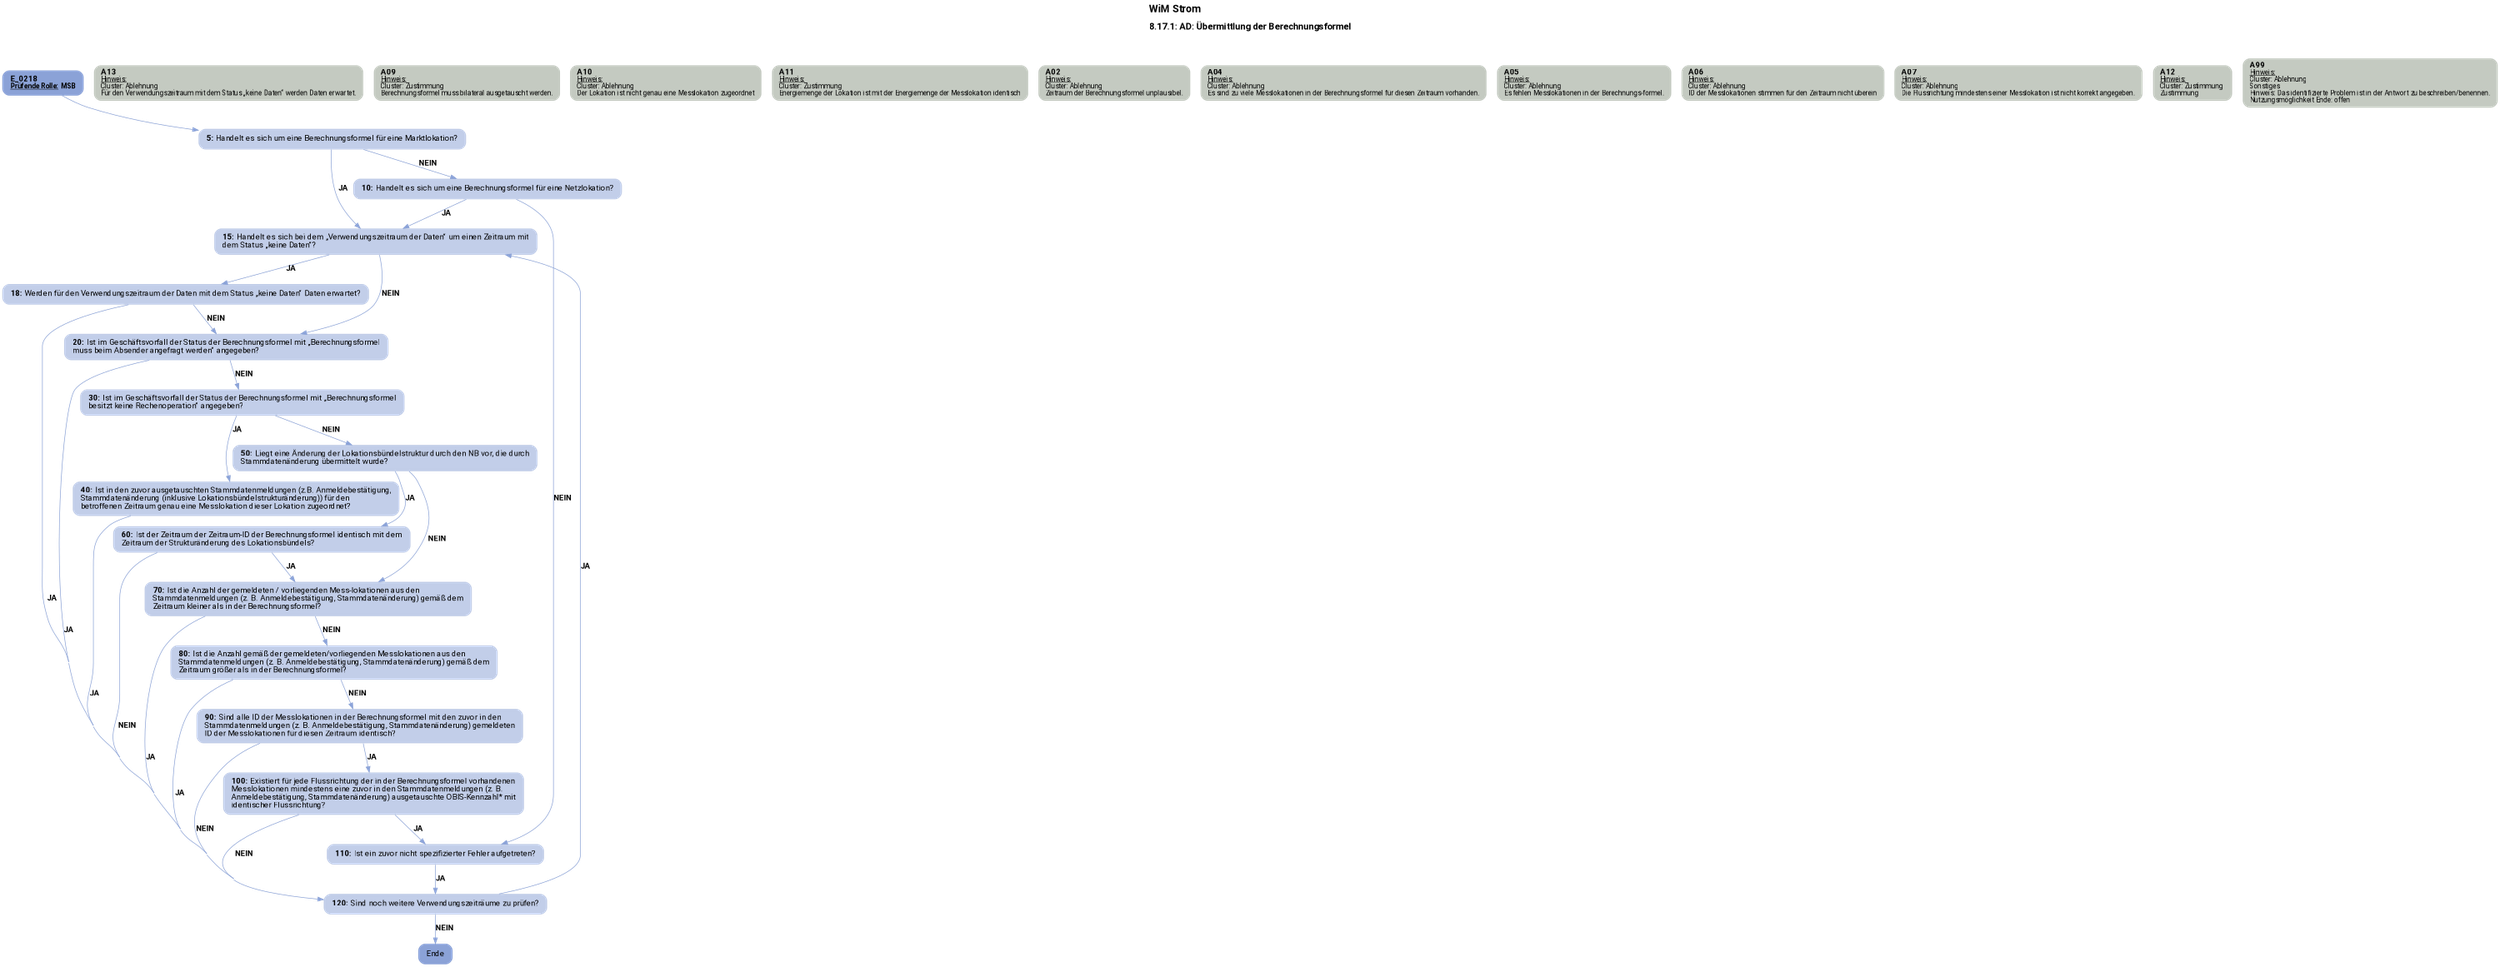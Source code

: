 digraph D {
    labelloc="t";
    label=<<B><FONT POINT-SIZE="18">WiM Strom</FONT></B><BR align="left"/><BR/><B><FONT POINT-SIZE="16">8.17.1: AD: Übermittlung der Berechnungsformel</FONT></B><BR align="left"/><BR/><BR/><BR/>>;
    ratio="compress";
    concentrate=true;
    pack=true;
    rankdir=TB;
    packmode="array";
    size="20,20";
    "Start" [margin="0.2,0.12", shape=box, style="filled,rounded", penwidth=0.0, fillcolor="#8ba2d7", label=<<B>E_0218</B><BR align="left"/><FONT point-size="12"><B><U>Prüfende Rolle:</U> MSB</B></FONT><BR align="center"/>>, fontname="Roboto, sans-serif"];
    "5" [margin="0.2,0.12", shape=box, style="filled,rounded", penwidth=0.0, fillcolor="#c2cee9", label=<<B>5: </B>Handelt es sich um eine Berechnungsformel für eine Marktlokation?<BR align="left"/>>, fontname="Roboto, sans-serif"];
    "10" [margin="0.2,0.12", shape=box, style="filled,rounded", penwidth=0.0, fillcolor="#c2cee9", label=<<B>10: </B>Handelt es sich um eine Berechnungsformel für eine Netzlokation?<BR align="left"/>>, fontname="Roboto, sans-serif"];
    "15" [margin="0.2,0.12", shape=box, style="filled,rounded", penwidth=0.0, fillcolor="#c2cee9", label=<<B>15: </B>Handelt es sich bei dem „Verwendungszeitraum der Daten“ um einen Zeitraum mit<BR align="left"/>dem Status „keine Daten“?<BR align="left"/>>, fontname="Roboto, sans-serif"];
    "18" [margin="0.2,0.12", shape=box, style="filled,rounded", penwidth=0.0, fillcolor="#c2cee9", label=<<B>18: </B>Werden für den Verwendungszeitraum der Daten mit dem Status „keine Daten“ Daten erwartet?<BR align="left"/>>, fontname="Roboto, sans-serif"];
    "A13" [margin="0.17,0.08", shape=box, style="filled,rounded", penwidth=0.0, fillcolor="#c4cac1", label=<<B>A13</B><BR align="left"/><FONT point-size="12"><U>Hinweis:</U><BR align="left"/>Cluster: Ablehnung<BR align="left"/>Für den Verwendungszeitraum mit dem Status „keine Daten“ werden Daten erwartet.<BR align="left"/></FONT>>, fontname="Roboto, sans-serif"];
    "20" [margin="0.2,0.12", shape=box, style="filled,rounded", penwidth=0.0, fillcolor="#c2cee9", label=<<B>20: </B>Ist im Geschäftsvorfall der Status der Berechnungsformel mit „Berechnungsformel<BR align="left"/>muss beim Absender angefragt werden“ angegeben?<BR align="left"/>>, fontname="Roboto, sans-serif"];
    "A09" [margin="0.17,0.08", shape=box, style="filled,rounded", penwidth=0.0, fillcolor="#c4cac1", label=<<B>A09</B><BR align="left"/><FONT point-size="12"><U>Hinweis:</U><BR align="left"/>Cluster: Zustimmung<BR align="left"/>Berechnungsformel muss bilateral ausgetauscht werden.<BR align="left"/></FONT>>, fontname="Roboto, sans-serif"];
    "30" [margin="0.2,0.12", shape=box, style="filled,rounded", penwidth=0.0, fillcolor="#c2cee9", label=<<B>30: </B>Ist im Geschäftsvorfall der Status der Berechnungsformel mit „Berechnungsformel<BR align="left"/>besitzt keine Rechenoperation“ angegeben?<BR align="left"/>>, fontname="Roboto, sans-serif"];
    "40" [margin="0.2,0.12", shape=box, style="filled,rounded", penwidth=0.0, fillcolor="#c2cee9", label=<<B>40: </B>Ist in den zuvor ausgetauschten Stammdatenmeldungen (z.B. Anmeldebestätigung,<BR align="left"/>Stammdatenänderung (inklusive Lokationsbündelstrukturänderung)) für den<BR align="left"/>betroffenen Zeitraum genau eine Messlokation dieser Lokation zugeordnet?<BR align="left"/>>, fontname="Roboto, sans-serif"];
    "A10" [margin="0.17,0.08", shape=box, style="filled,rounded", penwidth=0.0, fillcolor="#c4cac1", label=<<B>A10</B><BR align="left"/><FONT point-size="12"><U>Hinweis:</U><BR align="left"/>Cluster: Ablehnung<BR align="left"/>Der Lokation ist nicht genau eine Messlokation zugeordnet<BR align="left"/></FONT>>, fontname="Roboto, sans-serif"];
    "A11" [margin="0.17,0.08", shape=box, style="filled,rounded", penwidth=0.0, fillcolor="#c4cac1", label=<<B>A11</B><BR align="left"/><FONT point-size="12"><U>Hinweis:</U><BR align="left"/>Cluster: Zustimmung<BR align="left"/>Energiemenge der Lokation ist mit der Energiemenge der Messlokation identisch<BR align="left"/></FONT>>, fontname="Roboto, sans-serif"];
    "50" [margin="0.2,0.12", shape=box, style="filled,rounded", penwidth=0.0, fillcolor="#c2cee9", label=<<B>50: </B>Liegt eine Änderung der Lokationsbündelstruktur durch den NB vor, die durch<BR align="left"/>Stammdatenänderung übermittelt wurde?<BR align="left"/>>, fontname="Roboto, sans-serif"];
    "60" [margin="0.2,0.12", shape=box, style="filled,rounded", penwidth=0.0, fillcolor="#c2cee9", label=<<B>60: </B>Ist der Zeitraum der Zeitraum-ID der Berechnungsformel identisch mit dem<BR align="left"/>Zeitraum der Strukturänderung des Lokationsbündels?<BR align="left"/>>, fontname="Roboto, sans-serif"];
    "A02" [margin="0.17,0.08", shape=box, style="filled,rounded", penwidth=0.0, fillcolor="#c4cac1", label=<<B>A02</B><BR align="left"/><FONT point-size="12"><U>Hinweis:</U><BR align="left"/>Cluster: Ablehnung<BR align="left"/>Zeitraum der Berechnungsformel unplausibel.<BR align="left"/></FONT>>, fontname="Roboto, sans-serif"];
    "70" [margin="0.2,0.12", shape=box, style="filled,rounded", penwidth=0.0, fillcolor="#c2cee9", label=<<B>70: </B>Ist die Anzahl der gemeldeten / vorliegenden Mess-lokationen aus den<BR align="left"/>Stammdatenmeldungen (z. B. Anmeldebestätigung, Stammdatenänderung) gemäß dem<BR align="left"/>Zeitraum kleiner als in der Berechnungsformel?<BR align="left"/>>, fontname="Roboto, sans-serif"];
    "A04" [margin="0.17,0.08", shape=box, style="filled,rounded", penwidth=0.0, fillcolor="#c4cac1", label=<<B>A04</B><BR align="left"/><FONT point-size="12"><U>Hinweis:</U><BR align="left"/>Cluster: Ablehnung<BR align="left"/>Es sind zu viele Messlokationen in der Berechnungsformel für diesen Zeitraum vorhanden.<BR align="left"/></FONT>>, fontname="Roboto, sans-serif"];
    "80" [margin="0.2,0.12", shape=box, style="filled,rounded", penwidth=0.0, fillcolor="#c2cee9", label=<<B>80: </B>Ist die Anzahl gemäß der gemeldeten/vorliegenden Messlokationen aus den<BR align="left"/>Stammdatenmeldungen (z. B. Anmeldebestätigung, Stammdatenänderung) gemäß dem<BR align="left"/>Zeitraum größer als in der Berechnungsformel?<BR align="left"/>>, fontname="Roboto, sans-serif"];
    "A05" [margin="0.17,0.08", shape=box, style="filled,rounded", penwidth=0.0, fillcolor="#c4cac1", label=<<B>A05</B><BR align="left"/><FONT point-size="12"><U>Hinweis:</U><BR align="left"/>Cluster: Ablehnung<BR align="left"/>Es fehlen Messlokationen in der Berechnungs-formel.<BR align="left"/></FONT>>, fontname="Roboto, sans-serif"];
    "90" [margin="0.2,0.12", shape=box, style="filled,rounded", penwidth=0.0, fillcolor="#c2cee9", label=<<B>90: </B>Sind alle ID der Messlokationen in der Berechnungsformel mit den zuvor in den<BR align="left"/>Stammdatenmeldungen (z. B. Anmeldebestätigung, Stammdatenänderung) gemeldeten<BR align="left"/>ID der Messlokationen für diesen Zeitraum identisch?<BR align="left"/>>, fontname="Roboto, sans-serif"];
    "A06" [margin="0.17,0.08", shape=box, style="filled,rounded", penwidth=0.0, fillcolor="#c4cac1", label=<<B>A06</B><BR align="left"/><FONT point-size="12"><U>Hinweis:</U><BR align="left"/>Cluster: Ablehnung<BR align="left"/>ID der Messlokationen stimmen für den Zeitraum nicht überein<BR align="left"/></FONT>>, fontname="Roboto, sans-serif"];
    "100" [margin="0.2,0.12", shape=box, style="filled,rounded", penwidth=0.0, fillcolor="#c2cee9", label=<<B>100: </B>Existiert für jede Flussrichtung der in der Berechnungsformel vorhandenen<BR align="left"/>Messlokationen mindestens eine zuvor in den Stammdatenmeldungen (z. B.<BR align="left"/>Anmeldebestätigung, Stammdatenänderung) ausgetauschte OBIS-Kennzahl* mit<BR align="left"/>identischer Flussrichtung?<BR align="left"/>>, fontname="Roboto, sans-serif"];
    "A07" [margin="0.17,0.08", shape=box, style="filled,rounded", penwidth=0.0, fillcolor="#c4cac1", label=<<B>A07</B><BR align="left"/><FONT point-size="12"><U>Hinweis:</U><BR align="left"/>Cluster: Ablehnung<BR align="left"/>Die Flussrichtung mindestens einer Messlokation ist nicht korrekt angegeben.<BR align="left"/></FONT>>, fontname="Roboto, sans-serif"];
    "110" [margin="0.2,0.12", shape=box, style="filled,rounded", penwidth=0.0, fillcolor="#c2cee9", label=<<B>110: </B>Ist ein zuvor nicht spezifizierter Fehler aufgetreten?<BR align="left"/>>, fontname="Roboto, sans-serif"];
    "A12" [margin="0.17,0.08", shape=box, style="filled,rounded", penwidth=0.0, fillcolor="#c4cac1", label=<<B>A12</B><BR align="left"/><FONT point-size="12"><U>Hinweis:</U><BR align="left"/>Cluster: Zustimmung <BR align="left"/>Zustimmung<BR align="left"/></FONT>>, fontname="Roboto, sans-serif"];
    "A99" [margin="0.17,0.08", shape=box, style="filled,rounded", penwidth=0.0, fillcolor="#c4cac1", label=<<B>A99</B><BR align="left"/><FONT point-size="12"><U>Hinweis:</U><BR align="left"/>Cluster: Ablehnung<BR align="left"/>Sonstiges<BR align="left"/>Hinweis: Das identifizierte Problem ist in der Antwort zu beschreiben/benennen.<BR align="left"/>Nutzungsmöglichkeit Ende: offen<BR align="left"/></FONT>>, fontname="Roboto, sans-serif"];
    "120" [margin="0.2,0.12", shape=box, style="filled,rounded", penwidth=0.0, fillcolor="#c2cee9", label=<<B>120: </B>Sind noch weitere Verwendungszeiträume zu prüfen?<BR align="left"/>>, fontname="Roboto, sans-serif"];
    "Ende" [margin="0.2,0.12", shape=box, style="filled,rounded", penwidth=0.0, fillcolor="#8ba2d7", label="Ende", fontname="Roboto, sans-serif"];

    "Start" -> "5" [color="#88a0d6"];
    "5" -> "15" [label=<<B>JA</B>>, color="#88a0d6", fontname="Roboto, sans-serif"];
    "5" -> "10" [label=<<B>NEIN</B>>, color="#88a0d6", fontname="Roboto, sans-serif"];
    "10" -> "15" [label=<<B>JA</B>>, color="#88a0d6", fontname="Roboto, sans-serif"];
    "10" -> "110" [label=<<B>NEIN</B>>, color="#88a0d6", fontname="Roboto, sans-serif"];
    "15" -> "20" [label=<<B>NEIN</B>>, color="#88a0d6", fontname="Roboto, sans-serif"];
    "15" -> "18" [label=<<B>JA</B>>, color="#88a0d6", fontname="Roboto, sans-serif"];
    "18" -> "20" [label=<<B>NEIN</B>>, color="#88a0d6", fontname="Roboto, sans-serif"];
    "18" -> "120" [label=<<B>JA</B>>, color="#88a0d6", fontname="Roboto, sans-serif"];
    "20" -> "120" [label=<<B>JA</B>>, color="#88a0d6", fontname="Roboto, sans-serif"];
    "20" -> "30" [label=<<B>NEIN</B>>, color="#88a0d6", fontname="Roboto, sans-serif"];
    "30" -> "40" [label=<<B>JA</B>>, color="#88a0d6", fontname="Roboto, sans-serif"];
    "30" -> "50" [label=<<B>NEIN</B>>, color="#88a0d6", fontname="Roboto, sans-serif"];
    "40" -> "120" [label=<<B>JA</B>>, color="#88a0d6", fontname="Roboto, sans-serif"];
    "50" -> "60" [label=<<B>JA</B>>, color="#88a0d6", fontname="Roboto, sans-serif"];
    "50" -> "70" [label=<<B>NEIN</B>>, color="#88a0d6", fontname="Roboto, sans-serif"];
    "60" -> "120" [label=<<B>NEIN</B>>, color="#88a0d6", fontname="Roboto, sans-serif"];
    "60" -> "70" [label=<<B>JA</B>>, color="#88a0d6", fontname="Roboto, sans-serif"];
    "70" -> "120" [label=<<B>JA</B>>, color="#88a0d6", fontname="Roboto, sans-serif"];
    "70" -> "80" [label=<<B>NEIN</B>>, color="#88a0d6", fontname="Roboto, sans-serif"];
    "80" -> "120" [label=<<B>JA</B>>, color="#88a0d6", fontname="Roboto, sans-serif"];
    "80" -> "90" [label=<<B>NEIN</B>>, color="#88a0d6", fontname="Roboto, sans-serif"];
    "90" -> "120" [label=<<B>NEIN</B>>, color="#88a0d6", fontname="Roboto, sans-serif"];
    "90" -> "100" [label=<<B>JA</B>>, color="#88a0d6", fontname="Roboto, sans-serif"];
    "100" -> "120" [label=<<B>NEIN</B>>, color="#88a0d6", fontname="Roboto, sans-serif"];
    "100" -> "110" [label=<<B>JA</B>>, color="#88a0d6", fontname="Roboto, sans-serif"];
    "110" -> "120" [label=<<B>JA</B>>, color="#88a0d6", fontname="Roboto, sans-serif"];
    "120" -> "15" [label=<<B>JA</B>>, color="#88a0d6", fontname="Roboto, sans-serif"];
    "120" -> "Ende" [label=<<B>NEIN</B>>, color="#88a0d6", fontname="Roboto, sans-serif"];

    bgcolor="transparent";
fontname="Roboto, sans-serif";
}